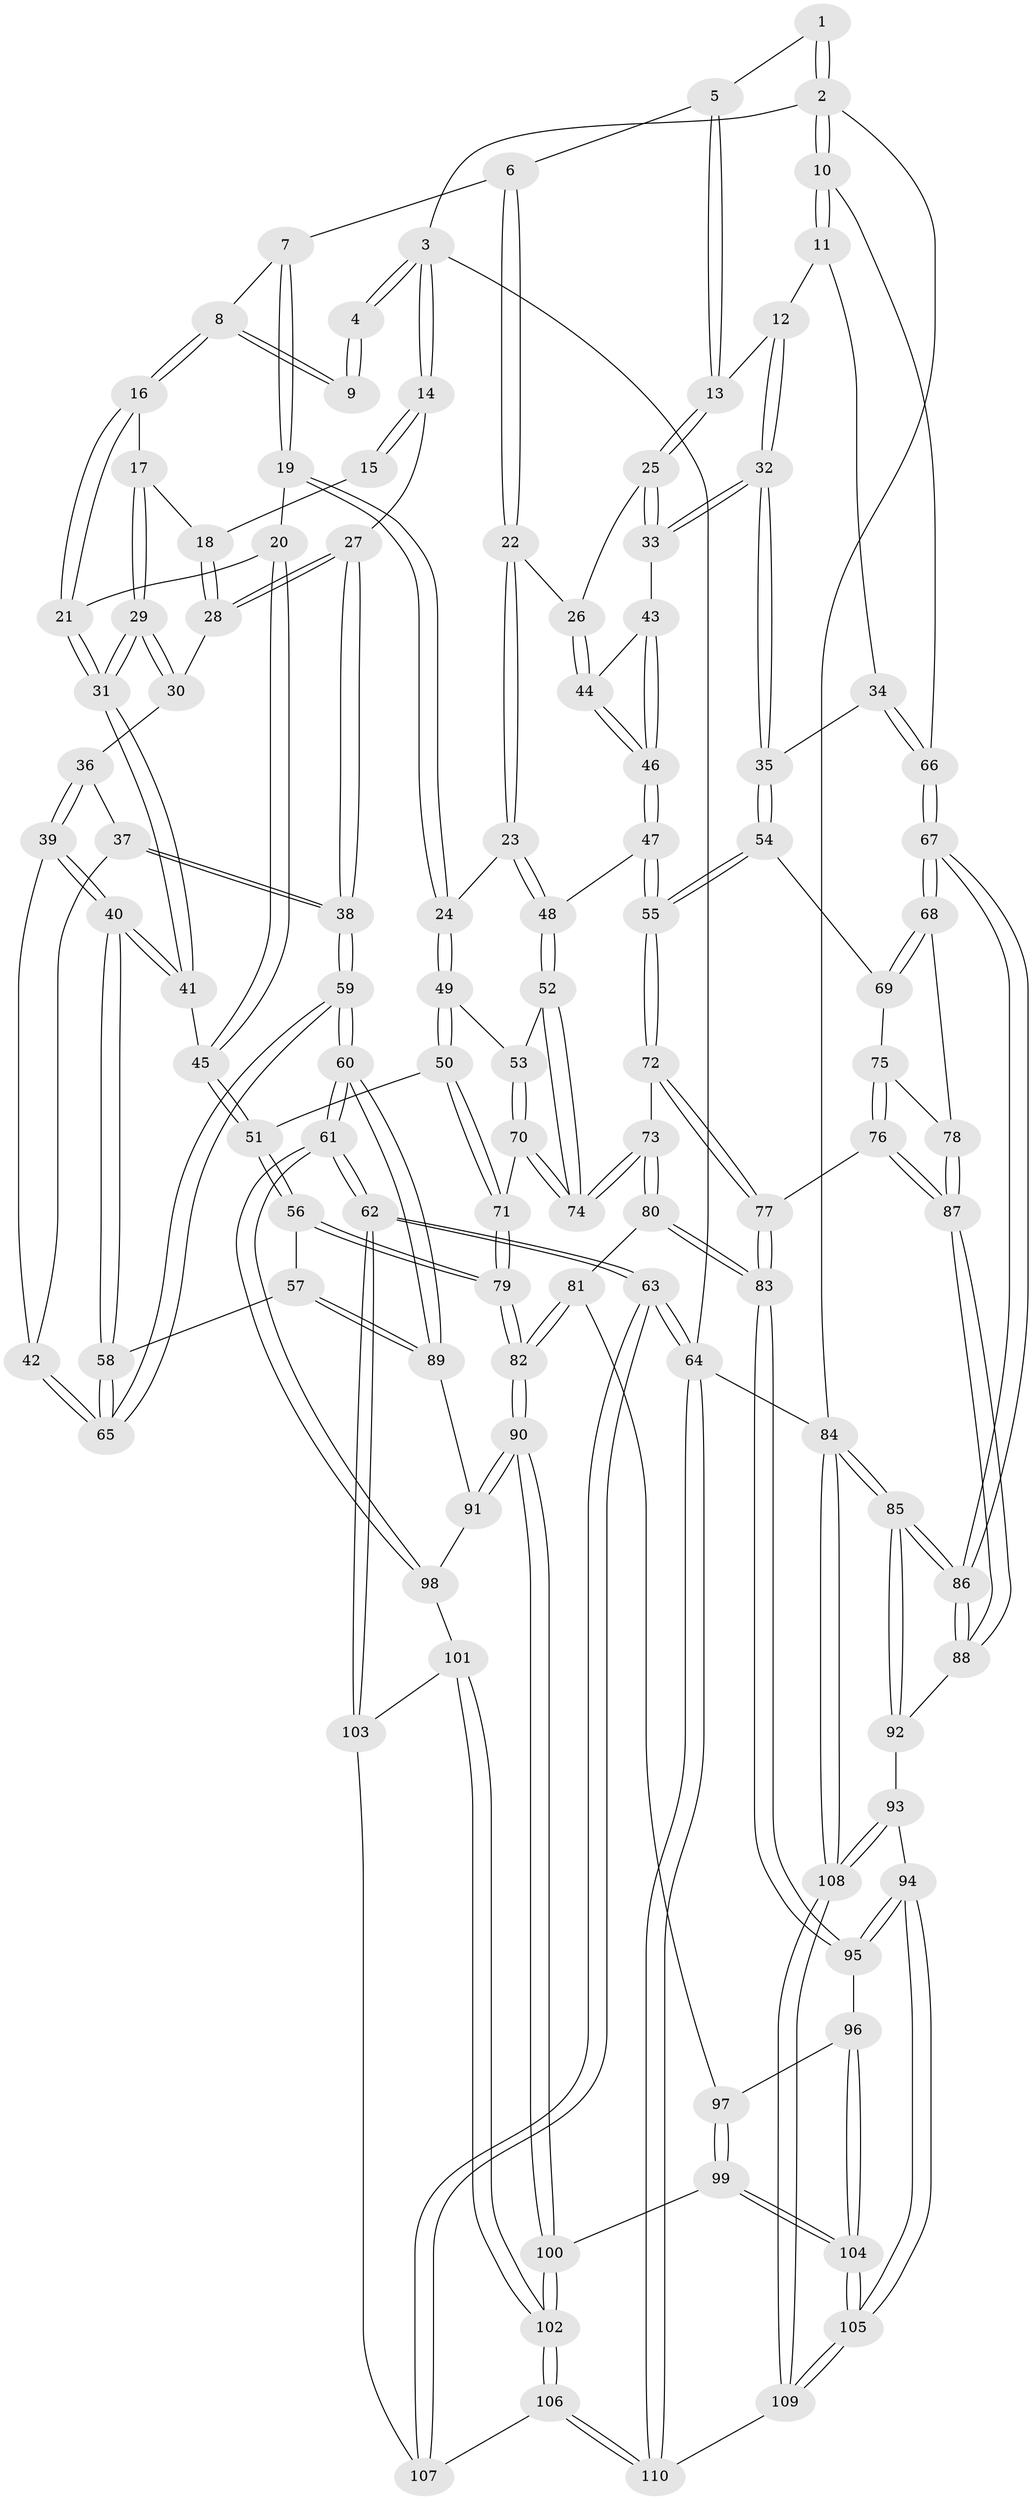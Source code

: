 // coarse degree distribution, {2: 0.038461538461538464, 4: 0.24358974358974358, 3: 0.717948717948718}
// Generated by graph-tools (version 1.1) at 2025/38/03/04/25 23:38:26]
// undirected, 110 vertices, 272 edges
graph export_dot {
  node [color=gray90,style=filled];
  1 [pos="+0.6478972190830888+0"];
  2 [pos="+1+0"];
  3 [pos="+0+0"];
  4 [pos="+0.2821610146694511+0"];
  5 [pos="+0.6303658936327599+0"];
  6 [pos="+0.4940214441289859+0.140191693084033"];
  7 [pos="+0.49352011016445796+0.14030886365151213"];
  8 [pos="+0.3647328773771526+0.15315573087694387"];
  9 [pos="+0.31911882448751216+0.1022638987276233"];
  10 [pos="+1+0.12911655844727962"];
  11 [pos="+0.8414223724913088+0.21612610304869576"];
  12 [pos="+0.8402484011474536+0.21626725190824936"];
  13 [pos="+0.7630040721825855+0.18966103045630647"];
  14 [pos="+0+0"];
  15 [pos="+0.26827404110883546+0.10522212759319247"];
  16 [pos="+0.32517616092941226+0.22916815908001348"];
  17 [pos="+0.2258052205079355+0.24415025576326785"];
  18 [pos="+0.107376878411812+0.20430170766908792"];
  19 [pos="+0.41680592487377266+0.3583232329134968"];
  20 [pos="+0.3963919555948326+0.3540322841754194"];
  21 [pos="+0.34141046670207675+0.31040016911761587"];
  22 [pos="+0.5754776171486441+0.3206847976844766"];
  23 [pos="+0.5261261400245971+0.36780629654615626"];
  24 [pos="+0.4674306335543799+0.3824537844079653"];
  25 [pos="+0.673028433684368+0.29272983398769953"];
  26 [pos="+0.5874837934458921+0.3219668949856988"];
  27 [pos="+0+0"];
  28 [pos="+0.022006978374022913+0.20285116699631844"];
  29 [pos="+0.21175769645481765+0.3652364984201201"];
  30 [pos="+0.08039205398200182+0.3013857315805094"];
  31 [pos="+0.2360311027752353+0.3992696890058954"];
  32 [pos="+0.8000993918904805+0.4291352276302778"];
  33 [pos="+0.7696060871157644+0.42159924803430143"];
  34 [pos="+0.9237497972258741+0.45659690681435366"];
  35 [pos="+0.8247103875596498+0.45625423540668125"];
  36 [pos="+0.08080669660708416+0.30570811910241336"];
  37 [pos="+0.03773650758535225+0.41420182904838465"];
  38 [pos="+0+0.44106755051024216"];
  39 [pos="+0.11982961722747668+0.47322131905083525"];
  40 [pos="+0.17853779938406378+0.4836186149288636"];
  41 [pos="+0.23224836589175307+0.4417618230119745"];
  42 [pos="+0.11850081566964032+0.47370658900653756"];
  43 [pos="+0.7644650229612033+0.4229998438388645"];
  44 [pos="+0.6376965360155629+0.4006719074718904"];
  45 [pos="+0.3228950013333407+0.4802711856677354"];
  46 [pos="+0.6411687122985503+0.4983590103799027"];
  47 [pos="+0.6397619036711228+0.5008841548074728"];
  48 [pos="+0.5720194724113912+0.5019081477826157"];
  49 [pos="+0.4370416215750719+0.4989161048567246"];
  50 [pos="+0.3820084126087607+0.5514437231377133"];
  51 [pos="+0.3807892242233174+0.5513039196862929"];
  52 [pos="+0.569338265864874+0.5045317713813273"];
  53 [pos="+0.5139477865757958+0.5095378807203709"];
  54 [pos="+0.797590000563259+0.5248694639376246"];
  55 [pos="+0.6779571672033079+0.5615903576999255"];
  56 [pos="+0.24927618355902542+0.6533430541228005"];
  57 [pos="+0.23290436364663317+0.6554461251615021"];
  58 [pos="+0.19583788373001598+0.5782262472591567"];
  59 [pos="+0+0.6456326782167894"];
  60 [pos="+0+0.7729807244661028"];
  61 [pos="+0+0.799024908067647"];
  62 [pos="+0+0.8576836779275402"];
  63 [pos="+0+1"];
  64 [pos="+0+1"];
  65 [pos="+0+0.6162802120828579"];
  66 [pos="+1+0.4768366824879819"];
  67 [pos="+1+0.5262526478693762"];
  68 [pos="+0.9749905770119289+0.6167510017001395"];
  69 [pos="+0.8027493613043102+0.5462914645887984"];
  70 [pos="+0.49027031391559767+0.6200846501377039"];
  71 [pos="+0.4224814415604352+0.5969084921435824"];
  72 [pos="+0.677221135274984+0.5655805101263017"];
  73 [pos="+0.546606460378238+0.6501439379319506"];
  74 [pos="+0.5441689682963616+0.646830152756904"];
  75 [pos="+0.803440425867377+0.559011466509149"];
  76 [pos="+0.7401682819200834+0.7033197664505972"];
  77 [pos="+0.7293595473683653+0.7021528603431182"];
  78 [pos="+0.8960689950032625+0.6724424868822902"];
  79 [pos="+0.3915664452330399+0.7563048426102352"];
  80 [pos="+0.5603795171561861+0.7041125185277167"];
  81 [pos="+0.504579346758992+0.7463768559442514"];
  82 [pos="+0.39927642833341453+0.7713878706541996"];
  83 [pos="+0.6349667981457755+0.7414536381412496"];
  84 [pos="+1+1"];
  85 [pos="+1+1"];
  86 [pos="+1+0.9232028824814084"];
  87 [pos="+0.8384574441114402+0.7547774295547672"];
  88 [pos="+0.8453391077648893+0.7754032117257779"];
  89 [pos="+0.19639161751924858+0.6980563850793509"];
  90 [pos="+0.37885524572488954+0.8273567531609901"];
  91 [pos="+0.21592657197055284+0.7524309677406105"];
  92 [pos="+0.8053997872188126+0.8830478981188007"];
  93 [pos="+0.8013512198669851+0.8857366394633943"];
  94 [pos="+0.6816897013309164+0.8760482063331132"];
  95 [pos="+0.6375853544156822+0.8387596787661213"];
  96 [pos="+0.5733386343728205+0.8809321827496717"];
  97 [pos="+0.5169010071161073+0.8098999914998704"];
  98 [pos="+0.21665924172051862+0.8540459611687484"];
  99 [pos="+0.46755062902403693+0.8929219693898809"];
  100 [pos="+0.37408015216570933+0.8757490632945178"];
  101 [pos="+0.2227849358553166+0.864319421869813"];
  102 [pos="+0.3528143600429077+0.9023163987383269"];
  103 [pos="+0.18281613693381266+0.9252581073967254"];
  104 [pos="+0.5401905593567016+0.9270923600831786"];
  105 [pos="+0.5997858124884534+1"];
  106 [pos="+0.32686778550609996+1"];
  107 [pos="+0.18992919976904+0.9683268428868288"];
  108 [pos="+0.6730263665298467+1"];
  109 [pos="+0.6011741050590321+1"];
  110 [pos="+0.33271420115804634+1"];
  1 -- 2;
  1 -- 2;
  1 -- 5;
  2 -- 3;
  2 -- 10;
  2 -- 10;
  2 -- 84;
  3 -- 4;
  3 -- 4;
  3 -- 14;
  3 -- 14;
  3 -- 64;
  4 -- 9;
  4 -- 9;
  5 -- 6;
  5 -- 13;
  5 -- 13;
  6 -- 7;
  6 -- 22;
  6 -- 22;
  7 -- 8;
  7 -- 19;
  7 -- 19;
  8 -- 9;
  8 -- 9;
  8 -- 16;
  8 -- 16;
  10 -- 11;
  10 -- 11;
  10 -- 66;
  11 -- 12;
  11 -- 34;
  12 -- 13;
  12 -- 32;
  12 -- 32;
  13 -- 25;
  13 -- 25;
  14 -- 15;
  14 -- 15;
  14 -- 27;
  15 -- 18;
  16 -- 17;
  16 -- 21;
  16 -- 21;
  17 -- 18;
  17 -- 29;
  17 -- 29;
  18 -- 28;
  18 -- 28;
  19 -- 20;
  19 -- 24;
  19 -- 24;
  20 -- 21;
  20 -- 45;
  20 -- 45;
  21 -- 31;
  21 -- 31;
  22 -- 23;
  22 -- 23;
  22 -- 26;
  23 -- 24;
  23 -- 48;
  23 -- 48;
  24 -- 49;
  24 -- 49;
  25 -- 26;
  25 -- 33;
  25 -- 33;
  26 -- 44;
  26 -- 44;
  27 -- 28;
  27 -- 28;
  27 -- 38;
  27 -- 38;
  28 -- 30;
  29 -- 30;
  29 -- 30;
  29 -- 31;
  29 -- 31;
  30 -- 36;
  31 -- 41;
  31 -- 41;
  32 -- 33;
  32 -- 33;
  32 -- 35;
  32 -- 35;
  33 -- 43;
  34 -- 35;
  34 -- 66;
  34 -- 66;
  35 -- 54;
  35 -- 54;
  36 -- 37;
  36 -- 39;
  36 -- 39;
  37 -- 38;
  37 -- 38;
  37 -- 42;
  38 -- 59;
  38 -- 59;
  39 -- 40;
  39 -- 40;
  39 -- 42;
  40 -- 41;
  40 -- 41;
  40 -- 58;
  40 -- 58;
  41 -- 45;
  42 -- 65;
  42 -- 65;
  43 -- 44;
  43 -- 46;
  43 -- 46;
  44 -- 46;
  44 -- 46;
  45 -- 51;
  45 -- 51;
  46 -- 47;
  46 -- 47;
  47 -- 48;
  47 -- 55;
  47 -- 55;
  48 -- 52;
  48 -- 52;
  49 -- 50;
  49 -- 50;
  49 -- 53;
  50 -- 51;
  50 -- 71;
  50 -- 71;
  51 -- 56;
  51 -- 56;
  52 -- 53;
  52 -- 74;
  52 -- 74;
  53 -- 70;
  53 -- 70;
  54 -- 55;
  54 -- 55;
  54 -- 69;
  55 -- 72;
  55 -- 72;
  56 -- 57;
  56 -- 79;
  56 -- 79;
  57 -- 58;
  57 -- 89;
  57 -- 89;
  58 -- 65;
  58 -- 65;
  59 -- 60;
  59 -- 60;
  59 -- 65;
  59 -- 65;
  60 -- 61;
  60 -- 61;
  60 -- 89;
  60 -- 89;
  61 -- 62;
  61 -- 62;
  61 -- 98;
  61 -- 98;
  62 -- 63;
  62 -- 63;
  62 -- 103;
  62 -- 103;
  63 -- 64;
  63 -- 64;
  63 -- 107;
  63 -- 107;
  64 -- 110;
  64 -- 110;
  64 -- 84;
  66 -- 67;
  66 -- 67;
  67 -- 68;
  67 -- 68;
  67 -- 86;
  67 -- 86;
  68 -- 69;
  68 -- 69;
  68 -- 78;
  69 -- 75;
  70 -- 71;
  70 -- 74;
  70 -- 74;
  71 -- 79;
  71 -- 79;
  72 -- 73;
  72 -- 77;
  72 -- 77;
  73 -- 74;
  73 -- 74;
  73 -- 80;
  73 -- 80;
  75 -- 76;
  75 -- 76;
  75 -- 78;
  76 -- 77;
  76 -- 87;
  76 -- 87;
  77 -- 83;
  77 -- 83;
  78 -- 87;
  78 -- 87;
  79 -- 82;
  79 -- 82;
  80 -- 81;
  80 -- 83;
  80 -- 83;
  81 -- 82;
  81 -- 82;
  81 -- 97;
  82 -- 90;
  82 -- 90;
  83 -- 95;
  83 -- 95;
  84 -- 85;
  84 -- 85;
  84 -- 108;
  84 -- 108;
  85 -- 86;
  85 -- 86;
  85 -- 92;
  85 -- 92;
  86 -- 88;
  86 -- 88;
  87 -- 88;
  87 -- 88;
  88 -- 92;
  89 -- 91;
  90 -- 91;
  90 -- 91;
  90 -- 100;
  90 -- 100;
  91 -- 98;
  92 -- 93;
  93 -- 94;
  93 -- 108;
  93 -- 108;
  94 -- 95;
  94 -- 95;
  94 -- 105;
  94 -- 105;
  95 -- 96;
  96 -- 97;
  96 -- 104;
  96 -- 104;
  97 -- 99;
  97 -- 99;
  98 -- 101;
  99 -- 100;
  99 -- 104;
  99 -- 104;
  100 -- 102;
  100 -- 102;
  101 -- 102;
  101 -- 102;
  101 -- 103;
  102 -- 106;
  102 -- 106;
  103 -- 107;
  104 -- 105;
  104 -- 105;
  105 -- 109;
  105 -- 109;
  106 -- 107;
  106 -- 110;
  106 -- 110;
  108 -- 109;
  108 -- 109;
  109 -- 110;
}
